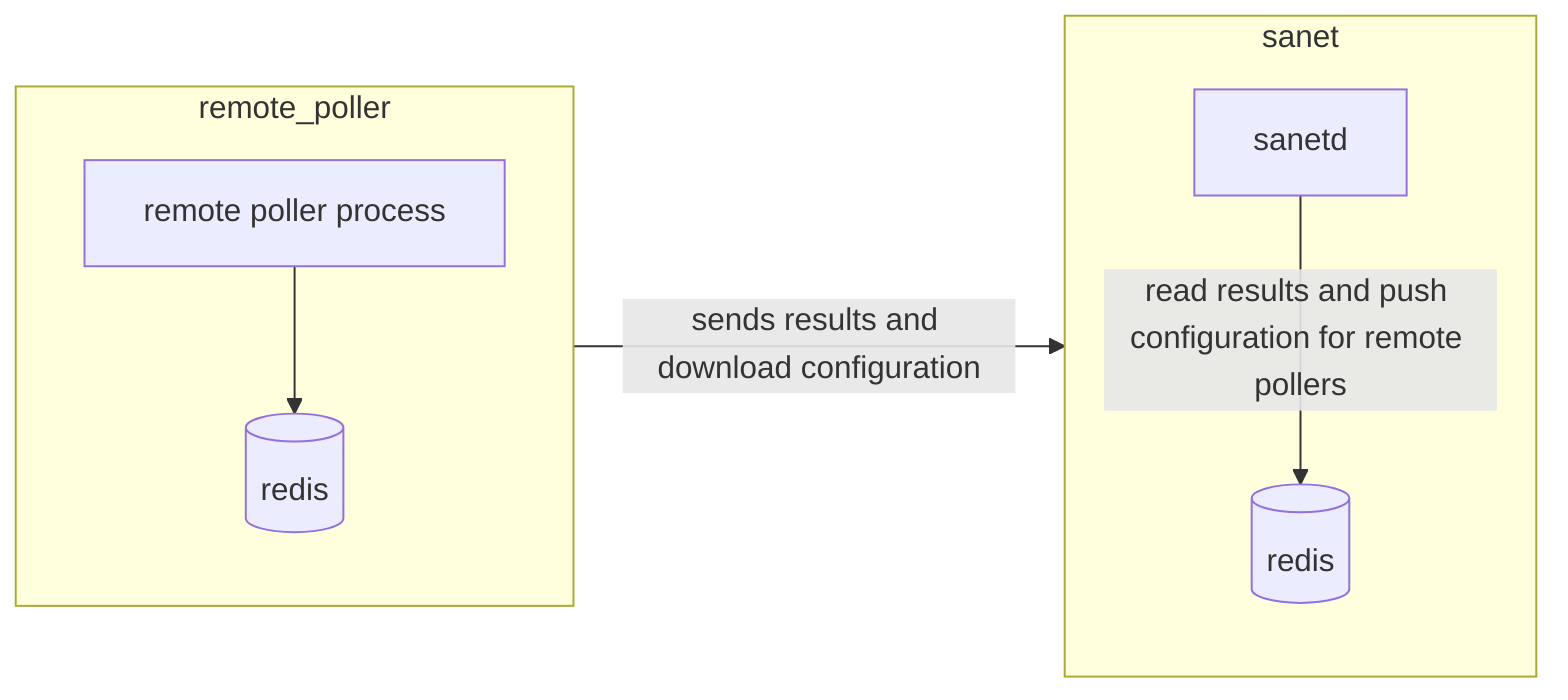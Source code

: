 flowchart LR
subgraph remote_poller
direction TB
A[remote poller process]
B[(redis)]
end
subgraph sanet
direction TB
C[sanetd]
D[(redis)]
end
A --> B
remote_poller -- sends results and download configuration --> sanet
C -- read results and push configuration for remote pollers--> D